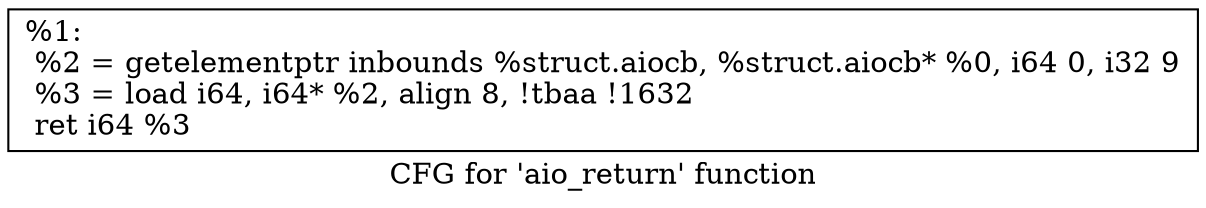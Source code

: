 digraph "CFG for 'aio_return' function" {
	label="CFG for 'aio_return' function";

	Node0x1ed2530 [shape=record,label="{%1:\l  %2 = getelementptr inbounds %struct.aiocb, %struct.aiocb* %0, i64 0, i32 9\l  %3 = load i64, i64* %2, align 8, !tbaa !1632\l  ret i64 %3\l}"];
}
